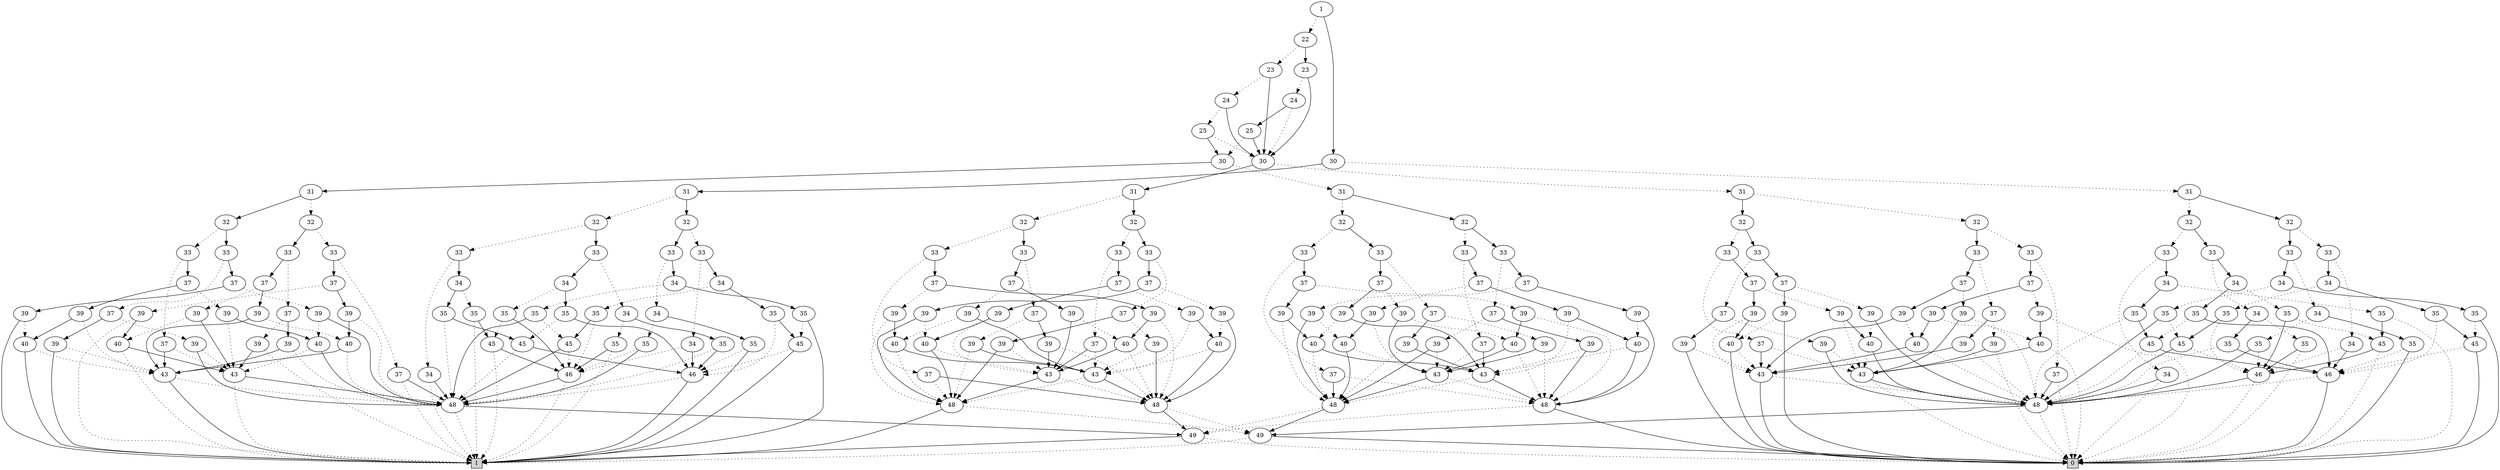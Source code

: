 digraph G {
0 [shape=box, label="0", style=filled, shape=box, height=0.3, width=0.3];
1 [shape=box, label="1", style=filled, shape=box, height=0.3, width=0.3];
168698 [label="1"];
168698 -> 168696 [style=dotted];
168698 -> 168697 [style=filled];
168696 [label="22"];
168696 -> 168692 [style=dotted];
168696 -> 168695 [style=filled];
168692 [label="23"];
168692 -> 168691 [style=dotted];
168692 -> 168688 [style=filled];
168691 [label="24"];
168691 -> 168690 [style=dotted];
168691 -> 168688 [style=filled];
168690 [label="25"];
168690 -> 168688 [style=dotted];
168690 -> 168689 [style=filled];
168688 [label="30"];
168688 -> 168515 [style=dotted];
168688 -> 168677 [style=filled];
168515 [label="31"];
168515 -> 168507 [style=dotted];
168515 -> 168514 [style=filled];
168507 [label="32"];
168507 -> 168503 [style=dotted];
168507 -> 168506 [style=filled];
168503 [label="33"];
168503 -> 168501 [style=dotted];
168503 -> 168502 [style=filled];
168501 [label="37"];
168501 -> 0 [style=dotted];
168501 -> 42455 [style=filled];
42455 [label="48"];
42455 -> 0 [style=dotted];
42455 -> 101 [style=filled];
101 [label="49"];
101 -> 1 [style=dotted];
101 -> 0 [style=filled];
168502 [label="37"];
168502 -> 152184 [style=dotted];
168502 -> 43785 [style=filled];
152184 [label="39"];
152184 -> 0 [style=dotted];
152184 -> 152183 [style=filled];
152183 [label="40"];
152183 -> 0 [style=dotted];
152183 -> 109558 [style=filled];
109558 [label="43"];
109558 -> 0 [style=dotted];
109558 -> 42455 [style=filled];
43785 [label="39"];
43785 -> 42455 [style=dotted];
43785 -> 43784 [style=filled];
43784 [label="40"];
43784 -> 42455 [style=dotted];
43784 -> 43137 [style=filled];
43137 [label="43"];
43137 -> 42455 [style=dotted];
43137 -> 0 [style=filled];
168506 [label="33"];
168506 -> 168504 [style=dotted];
168506 -> 168505 [style=filled];
168504 [label="37"];
168504 -> 152187 [style=dotted];
168504 -> 43802 [style=filled];
152187 [label="39"];
152187 -> 0 [style=dotted];
152187 -> 109558 [style=filled];
43802 [label="39"];
43802 -> 42455 [style=dotted];
43802 -> 43137 [style=filled];
168505 [label="37"];
168505 -> 152189 [style=dotted];
168505 -> 43788 [style=filled];
152189 [label="39"];
152189 -> 152183 [style=dotted];
152189 -> 109558 [style=filled];
43788 [label="39"];
43788 -> 43784 [style=dotted];
43788 -> 43137 [style=filled];
168514 [label="32"];
168514 -> 168510 [style=dotted];
168514 -> 168513 [style=filled];
168510 [label="33"];
168510 -> 168508 [style=dotted];
168510 -> 168509 [style=filled];
168508 [label="37"];
168508 -> 109558 [style=dotted];
168508 -> 43137 [style=filled];
168509 [label="37"];
168509 -> 152195 [style=dotted];
168509 -> 43142 [style=filled];
152195 [label="39"];
152195 -> 109558 [style=dotted];
152195 -> 152194 [style=filled];
152194 [label="40"];
152194 -> 109558 [style=dotted];
152194 -> 42455 [style=filled];
43142 [label="39"];
43142 -> 43137 [style=dotted];
43142 -> 43138 [style=filled];
43138 [label="40"];
43138 -> 43137 [style=dotted];
43138 -> 0 [style=filled];
168513 [label="33"];
168513 -> 168511 [style=dotted];
168513 -> 168512 [style=filled];
168511 [label="37"];
168511 -> 152198 [style=dotted];
168511 -> 43147 [style=filled];
152198 [label="39"];
152198 -> 109558 [style=dotted];
152198 -> 42455 [style=filled];
43147 [label="39"];
43147 -> 43137 [style=dotted];
43147 -> 0 [style=filled];
168512 [label="37"];
168512 -> 152200 [style=dotted];
168512 -> 43139 [style=filled];
152200 [label="39"];
152200 -> 152194 [style=dotted];
152200 -> 42455 [style=filled];
43139 [label="39"];
43139 -> 43138 [style=dotted];
43139 -> 0 [style=filled];
168677 [label="31"];
168677 -> 168665 [style=dotted];
168677 -> 168676 [style=filled];
168665 [label="32"];
168665 -> 168657 [style=dotted];
168665 -> 168664 [style=filled];
168657 [label="33"];
168657 -> 168651 [style=dotted];
168657 -> 168656 [style=filled];
168651 [label="37"];
168651 -> 4612 [style=dotted];
168651 -> 42626 [style=filled];
4612 [label="48"];
4612 -> 101 [style=dotted];
4612 -> 1 [style=filled];
42626 [label="48"];
42626 -> 101 [style=dotted];
42626 -> 100 [style=filled];
100 [label="49"];
100 -> 0 [style=dotted];
100 -> 1 [style=filled];
168656 [label="37"];
168656 -> 168653 [style=dotted];
168656 -> 168655 [style=filled];
168653 [label="39"];
168653 -> 4612 [style=dotted];
168653 -> 168652 [style=filled];
168652 [label="40"];
168652 -> 4612 [style=dotted];
168652 -> 120092 [style=filled];
120092 [label="43"];
120092 -> 4612 [style=dotted];
120092 -> 42626 [style=filled];
168655 [label="39"];
168655 -> 42626 [style=dotted];
168655 -> 168654 [style=filled];
168654 [label="40"];
168654 -> 42626 [style=dotted];
168654 -> 43207 [style=filled];
43207 [label="43"];
43207 -> 42626 [style=dotted];
43207 -> 4612 [style=filled];
168664 [label="33"];
168664 -> 168660 [style=dotted];
168664 -> 168663 [style=filled];
168660 [label="37"];
168660 -> 168658 [style=dotted];
168660 -> 168659 [style=filled];
168658 [label="39"];
168658 -> 4612 [style=dotted];
168658 -> 120092 [style=filled];
168659 [label="39"];
168659 -> 42626 [style=dotted];
168659 -> 43207 [style=filled];
168663 [label="37"];
168663 -> 168661 [style=dotted];
168663 -> 168662 [style=filled];
168661 [label="39"];
168661 -> 168652 [style=dotted];
168661 -> 120092 [style=filled];
168662 [label="39"];
168662 -> 168654 [style=dotted];
168662 -> 43207 [style=filled];
168676 [label="32"];
168676 -> 168670 [style=dotted];
168676 -> 168675 [style=filled];
168670 [label="33"];
168670 -> 168666 [style=dotted];
168670 -> 168669 [style=filled];
168666 [label="37"];
168666 -> 120092 [style=dotted];
168666 -> 43207 [style=filled];
168669 [label="37"];
168669 -> 168668 [style=dotted];
168669 -> 44429 [style=filled];
168668 [label="39"];
168668 -> 120092 [style=dotted];
168668 -> 168667 [style=filled];
168667 [label="40"];
168667 -> 120092 [style=dotted];
168667 -> 42626 [style=filled];
44429 [label="39"];
44429 -> 43207 [style=dotted];
44429 -> 43208 [style=filled];
43208 [label="40"];
43208 -> 43207 [style=dotted];
43208 -> 4612 [style=filled];
168675 [label="33"];
168675 -> 168672 [style=dotted];
168675 -> 168674 [style=filled];
168672 [label="37"];
168672 -> 168671 [style=dotted];
168672 -> 44440 [style=filled];
168671 [label="39"];
168671 -> 120092 [style=dotted];
168671 -> 42626 [style=filled];
44440 [label="39"];
44440 -> 43207 [style=dotted];
44440 -> 4612 [style=filled];
168674 [label="37"];
168674 -> 168673 [style=dotted];
168674 -> 44432 [style=filled];
168673 [label="39"];
168673 -> 168667 [style=dotted];
168673 -> 42626 [style=filled];
44432 [label="39"];
44432 -> 43208 [style=dotted];
44432 -> 4612 [style=filled];
168689 [label="30"];
168689 -> 168649 [style=dotted];
168689 -> 168568 [style=filled];
168649 [label="31"];
168649 -> 168637 [style=dotted];
168649 -> 168648 [style=filled];
168637 [label="32"];
168637 -> 168629 [style=dotted];
168637 -> 168636 [style=filled];
168629 [label="33"];
168629 -> 168623 [style=dotted];
168629 -> 168628 [style=filled];
168623 [label="37"];
168623 -> 4606 [style=dotted];
168623 -> 42616 [style=filled];
4606 [label="48"];
4606 -> 100 [style=dotted];
4606 -> 0 [style=filled];
42616 [label="48"];
42616 -> 100 [style=dotted];
42616 -> 101 [style=filled];
168628 [label="37"];
168628 -> 168625 [style=dotted];
168628 -> 168627 [style=filled];
168625 [label="39"];
168625 -> 4606 [style=dotted];
168625 -> 168624 [style=filled];
168624 [label="40"];
168624 -> 4606 [style=dotted];
168624 -> 153772 [style=filled];
153772 [label="43"];
153772 -> 4606 [style=dotted];
153772 -> 42616 [style=filled];
168627 [label="39"];
168627 -> 42616 [style=dotted];
168627 -> 168626 [style=filled];
168626 [label="40"];
168626 -> 42616 [style=dotted];
168626 -> 43133 [style=filled];
43133 [label="43"];
43133 -> 42616 [style=dotted];
43133 -> 4606 [style=filled];
168636 [label="33"];
168636 -> 168632 [style=dotted];
168636 -> 168635 [style=filled];
168632 [label="37"];
168632 -> 168630 [style=dotted];
168632 -> 168631 [style=filled];
168630 [label="39"];
168630 -> 4606 [style=dotted];
168630 -> 153772 [style=filled];
168631 [label="39"];
168631 -> 42616 [style=dotted];
168631 -> 43133 [style=filled];
168635 [label="37"];
168635 -> 168633 [style=dotted];
168635 -> 168634 [style=filled];
168633 [label="39"];
168633 -> 168624 [style=dotted];
168633 -> 153772 [style=filled];
168634 [label="39"];
168634 -> 168626 [style=dotted];
168634 -> 43133 [style=filled];
168648 [label="32"];
168648 -> 168642 [style=dotted];
168648 -> 168647 [style=filled];
168642 [label="33"];
168642 -> 168638 [style=dotted];
168642 -> 168641 [style=filled];
168638 [label="37"];
168638 -> 153772 [style=dotted];
168638 -> 43133 [style=filled];
168641 [label="37"];
168641 -> 168640 [style=dotted];
168641 -> 44295 [style=filled];
168640 [label="39"];
168640 -> 153772 [style=dotted];
168640 -> 168639 [style=filled];
168639 [label="40"];
168639 -> 153772 [style=dotted];
168639 -> 42616 [style=filled];
44295 [label="39"];
44295 -> 43133 [style=dotted];
44295 -> 43134 [style=filled];
43134 [label="40"];
43134 -> 43133 [style=dotted];
43134 -> 4606 [style=filled];
168647 [label="33"];
168647 -> 168644 [style=dotted];
168647 -> 168646 [style=filled];
168644 [label="37"];
168644 -> 168643 [style=dotted];
168644 -> 44306 [style=filled];
168643 [label="39"];
168643 -> 153772 [style=dotted];
168643 -> 42616 [style=filled];
44306 [label="39"];
44306 -> 43133 [style=dotted];
44306 -> 4606 [style=filled];
168646 [label="37"];
168646 -> 168645 [style=dotted];
168646 -> 44298 [style=filled];
168645 [label="39"];
168645 -> 168639 [style=dotted];
168645 -> 42616 [style=filled];
44298 [label="39"];
44298 -> 43134 [style=dotted];
44298 -> 4606 [style=filled];
168568 [label="31"];
168568 -> 168567 [style=dotted];
168568 -> 152669 [style=filled];
168567 [label="32"];
168567 -> 168563 [style=dotted];
168567 -> 168566 [style=filled];
168563 [label="33"];
168563 -> 168561 [style=dotted];
168563 -> 168562 [style=filled];
168561 [label="37"];
168561 -> 1 [style=dotted];
168561 -> 42458 [style=filled];
42458 [label="48"];
42458 -> 1 [style=dotted];
42458 -> 100 [style=filled];
168562 [label="37"];
168562 -> 152410 [style=dotted];
168562 -> 43987 [style=filled];
152410 [label="39"];
152410 -> 1 [style=dotted];
152410 -> 152409 [style=filled];
152409 [label="40"];
152409 -> 1 [style=dotted];
152409 -> 114624 [style=filled];
114624 [label="43"];
114624 -> 1 [style=dotted];
114624 -> 42458 [style=filled];
43987 [label="39"];
43987 -> 42458 [style=dotted];
43987 -> 43986 [style=filled];
43986 [label="40"];
43986 -> 42458 [style=dotted];
43986 -> 43211 [style=filled];
43211 [label="43"];
43211 -> 42458 [style=dotted];
43211 -> 1 [style=filled];
168566 [label="33"];
168566 -> 168564 [style=dotted];
168566 -> 168565 [style=filled];
168564 [label="37"];
168564 -> 152413 [style=dotted];
168564 -> 44004 [style=filled];
152413 [label="39"];
152413 -> 1 [style=dotted];
152413 -> 114624 [style=filled];
44004 [label="39"];
44004 -> 42458 [style=dotted];
44004 -> 43211 [style=filled];
168565 [label="37"];
168565 -> 152415 [style=dotted];
168565 -> 43990 [style=filled];
152415 [label="39"];
152415 -> 152409 [style=dotted];
152415 -> 114624 [style=filled];
43990 [label="39"];
43990 -> 43986 [style=dotted];
43990 -> 43211 [style=filled];
152669 [label="32"];
152669 -> 152665 [style=dotted];
152669 -> 152668 [style=filled];
152665 [label="33"];
152665 -> 152663 [style=dotted];
152665 -> 152664 [style=filled];
152663 [label="37"];
152663 -> 114624 [style=dotted];
152663 -> 43211 [style=filled];
152664 [label="37"];
152664 -> 152421 [style=dotted];
152664 -> 43216 [style=filled];
152421 [label="39"];
152421 -> 114624 [style=dotted];
152421 -> 152420 [style=filled];
152420 [label="40"];
152420 -> 114624 [style=dotted];
152420 -> 42458 [style=filled];
43216 [label="39"];
43216 -> 43211 [style=dotted];
43216 -> 43212 [style=filled];
43212 [label="40"];
43212 -> 43211 [style=dotted];
43212 -> 1 [style=filled];
152668 [label="33"];
152668 -> 152666 [style=dotted];
152668 -> 152667 [style=filled];
152666 [label="37"];
152666 -> 152424 [style=dotted];
152666 -> 43221 [style=filled];
152424 [label="39"];
152424 -> 114624 [style=dotted];
152424 -> 42458 [style=filled];
43221 [label="39"];
43221 -> 43211 [style=dotted];
43221 -> 1 [style=filled];
152667 [label="37"];
152667 -> 152426 [style=dotted];
152667 -> 43213 [style=filled];
152426 [label="39"];
152426 -> 152420 [style=dotted];
152426 -> 42458 [style=filled];
43213 [label="39"];
43213 -> 43212 [style=dotted];
43213 -> 1 [style=filled];
168695 [label="23"];
168695 -> 168694 [style=dotted];
168695 -> 168688 [style=filled];
168694 [label="24"];
168694 -> 168688 [style=dotted];
168694 -> 168693 [style=filled];
168693 [label="25"];
168693 -> 168689 [style=dotted];
168693 -> 168688 [style=filled];
168697 [label="30"];
168697 -> 168544 [style=dotted];
168697 -> 168597 [style=filled];
168544 [label="31"];
168544 -> 168536 [style=dotted];
168544 -> 168543 [style=filled];
168536 [label="32"];
168536 -> 168532 [style=dotted];
168536 -> 168535 [style=filled];
168532 [label="33"];
168532 -> 151827 [style=dotted];
168532 -> 168531 [style=filled];
151827 [label="34"];
151827 -> 0 [style=dotted];
151827 -> 42455 [style=filled];
168531 [label="34"];
168531 -> 152330 [style=dotted];
168531 -> 43920 [style=filled];
152330 [label="35"];
152330 -> 0 [style=dotted];
152330 -> 138306 [style=filled];
138306 [label="45"];
138306 -> 0 [style=dotted];
138306 -> 138305 [style=filled];
138305 [label="46"];
138305 -> 0 [style=dotted];
138305 -> 42455 [style=filled];
43920 [label="35"];
43920 -> 42455 [style=dotted];
43920 -> 43888 [style=filled];
43888 [label="45"];
43888 -> 42455 [style=dotted];
43888 -> 43160 [style=filled];
43160 [label="46"];
43160 -> 42455 [style=dotted];
43160 -> 0 [style=filled];
168535 [label="33"];
168535 -> 168533 [style=dotted];
168535 -> 168534 [style=filled];
168533 [label="34"];
168533 -> 152333 [style=dotted];
168533 -> 43909 [style=filled];
152333 [label="35"];
152333 -> 0 [style=dotted];
152333 -> 138305 [style=filled];
43909 [label="35"];
43909 -> 42455 [style=dotted];
43909 -> 43160 [style=filled];
168534 [label="34"];
168534 -> 152335 [style=dotted];
168534 -> 43894 [style=filled];
152335 [label="35"];
152335 -> 138306 [style=dotted];
152335 -> 138305 [style=filled];
43894 [label="35"];
43894 -> 43888 [style=dotted];
43894 -> 43160 [style=filled];
168543 [label="32"];
168543 -> 168539 [style=dotted];
168543 -> 168542 [style=filled];
168539 [label="33"];
168539 -> 168537 [style=dotted];
168539 -> 168538 [style=filled];
168537 [label="34"];
168537 -> 138305 [style=dotted];
168537 -> 43160 [style=filled];
168538 [label="34"];
168538 -> 152340 [style=dotted];
168538 -> 43182 [style=filled];
152340 [label="35"];
152340 -> 138305 [style=dotted];
152340 -> 138321 [style=filled];
138321 [label="45"];
138321 -> 138305 [style=dotted];
138321 -> 42455 [style=filled];
43182 [label="35"];
43182 -> 43160 [style=dotted];
43182 -> 43161 [style=filled];
43161 [label="45"];
43161 -> 43160 [style=dotted];
43161 -> 0 [style=filled];
168542 [label="33"];
168542 -> 168540 [style=dotted];
168542 -> 168541 [style=filled];
168540 [label="34"];
168540 -> 152343 [style=dotted];
168540 -> 43171 [style=filled];
152343 [label="35"];
152343 -> 138305 [style=dotted];
152343 -> 42455 [style=filled];
43171 [label="35"];
43171 -> 43160 [style=dotted];
43171 -> 0 [style=filled];
168541 [label="34"];
168541 -> 152345 [style=dotted];
168541 -> 43162 [style=filled];
152345 [label="35"];
152345 -> 138321 [style=dotted];
152345 -> 42455 [style=filled];
43162 [label="35"];
43162 -> 43161 [style=dotted];
43162 -> 0 [style=filled];
168597 [label="31"];
168597 -> 168589 [style=dotted];
168597 -> 168596 [style=filled];
168589 [label="32"];
168589 -> 168585 [style=dotted];
168589 -> 168588 [style=filled];
168585 [label="33"];
168585 -> 151833 [style=dotted];
168585 -> 168584 [style=filled];
151833 [label="34"];
151833 -> 1 [style=dotted];
151833 -> 42458 [style=filled];
168584 [label="34"];
168584 -> 152556 [style=dotted];
168584 -> 44122 [style=filled];
152556 [label="35"];
152556 -> 1 [style=dotted];
152556 -> 140148 [style=filled];
140148 [label="45"];
140148 -> 1 [style=dotted];
140148 -> 140147 [style=filled];
140147 [label="46"];
140147 -> 1 [style=dotted];
140147 -> 42458 [style=filled];
44122 [label="35"];
44122 -> 42458 [style=dotted];
44122 -> 44090 [style=filled];
44090 [label="45"];
44090 -> 42458 [style=dotted];
44090 -> 43234 [style=filled];
43234 [label="46"];
43234 -> 42458 [style=dotted];
43234 -> 1 [style=filled];
168588 [label="33"];
168588 -> 168586 [style=dotted];
168588 -> 168587 [style=filled];
168586 [label="34"];
168586 -> 152559 [style=dotted];
168586 -> 44111 [style=filled];
152559 [label="35"];
152559 -> 1 [style=dotted];
152559 -> 140147 [style=filled];
44111 [label="35"];
44111 -> 42458 [style=dotted];
44111 -> 43234 [style=filled];
168587 [label="34"];
168587 -> 152561 [style=dotted];
168587 -> 44096 [style=filled];
152561 [label="35"];
152561 -> 140148 [style=dotted];
152561 -> 140147 [style=filled];
44096 [label="35"];
44096 -> 44090 [style=dotted];
44096 -> 43234 [style=filled];
168596 [label="32"];
168596 -> 168592 [style=dotted];
168596 -> 168595 [style=filled];
168592 [label="33"];
168592 -> 168590 [style=dotted];
168592 -> 168591 [style=filled];
168590 [label="34"];
168590 -> 140147 [style=dotted];
168590 -> 43234 [style=filled];
168591 [label="34"];
168591 -> 152566 [style=dotted];
168591 -> 43256 [style=filled];
152566 [label="35"];
152566 -> 140147 [style=dotted];
152566 -> 140163 [style=filled];
140163 [label="45"];
140163 -> 140147 [style=dotted];
140163 -> 42458 [style=filled];
43256 [label="35"];
43256 -> 43234 [style=dotted];
43256 -> 43235 [style=filled];
43235 [label="45"];
43235 -> 43234 [style=dotted];
43235 -> 1 [style=filled];
168595 [label="33"];
168595 -> 168593 [style=dotted];
168595 -> 168594 [style=filled];
168593 [label="34"];
168593 -> 152569 [style=dotted];
168593 -> 43245 [style=filled];
152569 [label="35"];
152569 -> 140147 [style=dotted];
152569 -> 42458 [style=filled];
43245 [label="35"];
43245 -> 43234 [style=dotted];
43245 -> 1 [style=filled];
168594 [label="34"];
168594 -> 152571 [style=dotted];
168594 -> 43236 [style=filled];
152571 [label="35"];
152571 -> 140163 [style=dotted];
152571 -> 42458 [style=filled];
43236 [label="35"];
43236 -> 43235 [style=dotted];
43236 -> 1 [style=filled];
}
